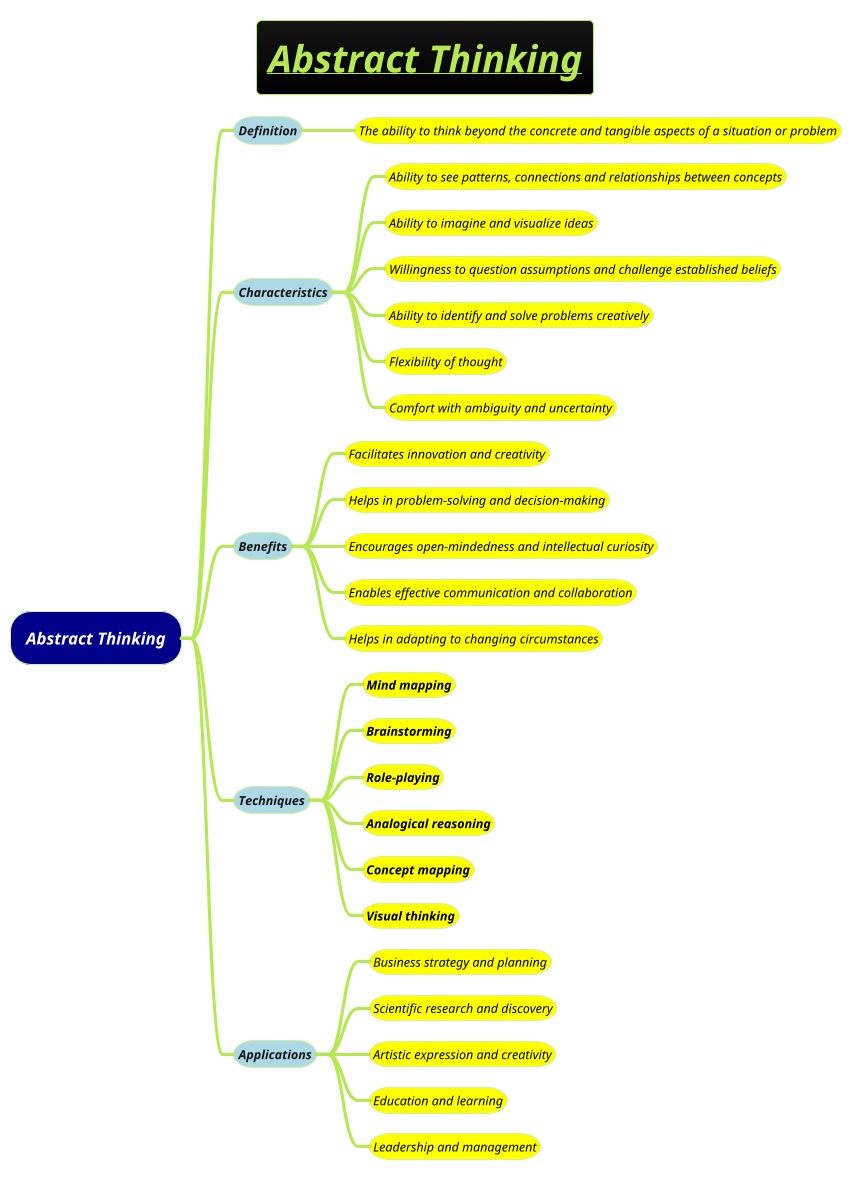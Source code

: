 @startmindmap
title =<i><b><u>Abstract Thinking
!theme hacker

*[#darkblue] <i><color #white>Abstract Thinking
**[#lightblue] <i><color #blac><size:12>Definition
***[#yellow] <i><color #black><size:12>The ability to think beyond the concrete and tangible aspects of a situation or problem
**[#lightblue] <i><color #blac><size:12>Characteristics
***[#yellow] <i><color #black><size:12>Ability to see patterns, connections and relationships between concepts
***[#yellow] <i><color #black><size:12>Ability to imagine and visualize ideas
***[#yellow] <i><color #black><size:12>Willingness to question assumptions and challenge established beliefs
***[#yellow] <i><color #black><size:12>Ability to identify and solve problems creatively
***[#yellow] <i><color #black><size:12>Flexibility of thought
***[#yellow] <i><color #black><size:12>Comfort with ambiguity and uncertainty
**[#lightblue] <i><color #blac><size:12>Benefits
***[#yellow] <i><color #black><size:12>Facilitates innovation and creativity
***[#yellow] <i><color #black><size:12>Helps in problem-solving and decision-making
***[#yellow] <i><color #black><size:12>Encourages open-mindedness and intellectual curiosity
***[#yellow] <i><color #black><size:12>Enables effective communication and collaboration
***[#yellow] <i><color #black><size:12>Helps in adapting to changing circumstances
**[#lightblue] <i><color #blac><size:12>Techniques
***[#yellow] <i><color #black><size:12><b>Mind mapping
***[#yellow] <i><color #black><size:12><b>Brainstorming
***[#yellow] <i><color #black><size:12><b>Role-playing
***[#yellow] <i><color #black><size:12><b>Analogical reasoning
***[#yellow] <i><color #black><size:12><b>Concept mapping
***[#yellow] <i><color #black><size:12><b>Visual thinking
**[#lightblue] <i><color #blac><size:12>Applications
***[#yellow] <i><color #black><size:12>Business strategy and planning
***[#yellow] <i><color #black><size:12>Scientific research and discovery
***[#yellow] <i><color #black><size:12>Artistic expression and creativity
***[#yellow] <i><color #black><size:12>Education and learning
***[#yellow] <i><color #black><size:12>Leadership and management
@endmindmap

